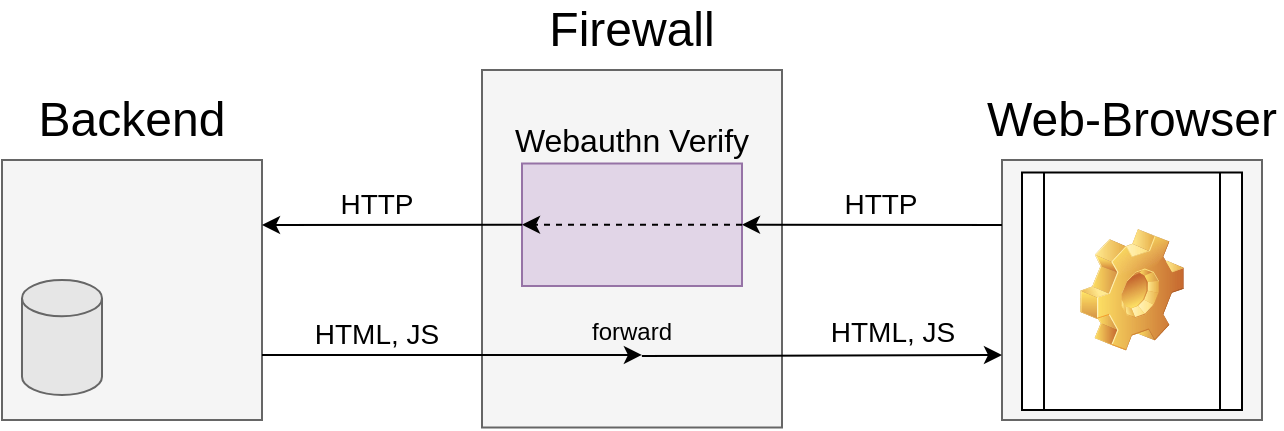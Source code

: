 <mxfile version="14.6.12" type="device"><diagram id="dSwkEufMS6fdJoP9ot1j" name="Page-1"><mxGraphModel dx="1794" dy="373" grid="1" gridSize="10" guides="1" tooltips="1" connect="1" arrows="1" fold="1" page="0" pageScale="1" pageWidth="850" pageHeight="1100" math="0" shadow="0"><root><mxCell id="0"/><mxCell id="1" parent="0"/><mxCell id="IAGDLMVb9hDo5Bd6or7n-8" value="" style="rounded=0;whiteSpace=wrap;html=1;fillColor=#f5f5f5;strokeColor=#666666;fontColor=#333333;" vertex="1" parent="1"><mxGeometry x="-340" y="485" width="130" height="130" as="geometry"/></mxCell><mxCell id="IAGDLMVb9hDo5Bd6or7n-9" value="&lt;font style=&quot;font-size: 24px&quot;&gt;Backend&lt;/font&gt;" style="text;html=1;strokeColor=none;fillColor=none;align=center;verticalAlign=middle;whiteSpace=wrap;rounded=0;" vertex="1" parent="1"><mxGeometry x="-340" y="455" width="130" height="20" as="geometry"/></mxCell><mxCell id="IAGDLMVb9hDo5Bd6or7n-10" value="" style="shape=cylinder3;whiteSpace=wrap;html=1;boundedLbl=1;backgroundOutline=1;size=9.069;strokeColor=#666666;fontColor=#333333;fillColor=#E6E6E6;" vertex="1" parent="1"><mxGeometry x="-330" y="545" width="40" height="57.5" as="geometry"/></mxCell><mxCell id="IAGDLMVb9hDo5Bd6or7n-11" value="" style="rounded=0;whiteSpace=wrap;html=1;fillColor=#f5f5f5;strokeColor=#666666;fontColor=#333333;" vertex="1" parent="1"><mxGeometry x="160" y="485" width="130" height="130" as="geometry"/></mxCell><mxCell id="IAGDLMVb9hDo5Bd6or7n-12" value="&lt;font style=&quot;font-size: 24px&quot;&gt;Web-Browser&lt;/font&gt;" style="text;html=1;strokeColor=none;fillColor=none;align=center;verticalAlign=middle;whiteSpace=wrap;rounded=0;" vertex="1" parent="1"><mxGeometry x="150" y="455" width="150" height="20" as="geometry"/></mxCell><mxCell id="IAGDLMVb9hDo5Bd6or7n-13" value="" style="shape=process;whiteSpace=wrap;html=1;backgroundOutline=1;" vertex="1" parent="1"><mxGeometry x="170" y="491.25" width="110" height="118.75" as="geometry"/></mxCell><mxCell id="IAGDLMVb9hDo5Bd6or7n-14" value="" style="shape=image;html=1;verticalLabelPosition=bottom;verticalAlign=top;imageAspect=1;aspect=fixed;image=img/clipart/Gear_128x128.png" vertex="1" parent="1"><mxGeometry x="199" y="519.5" width="52" height="61" as="geometry"/></mxCell><mxCell id="IAGDLMVb9hDo5Bd6or7n-15" value="" style="rounded=0;whiteSpace=wrap;html=1;fillColor=#f5f5f5;strokeColor=#666666;fontColor=#333333;" vertex="1" parent="1"><mxGeometry x="-100" y="440" width="150" height="178.75" as="geometry"/></mxCell><mxCell id="IAGDLMVb9hDo5Bd6or7n-16" value="&lt;font style=&quot;font-size: 24px&quot;&gt;Firewall&lt;/font&gt;" style="text;html=1;strokeColor=none;fillColor=none;align=center;verticalAlign=middle;whiteSpace=wrap;rounded=0;" vertex="1" parent="1"><mxGeometry x="-100" y="410" width="150" height="20" as="geometry"/></mxCell><mxCell id="IAGDLMVb9hDo5Bd6or7n-17" value="" style="rounded=0;whiteSpace=wrap;html=1;fillColor=#e1d5e7;strokeColor=#9673a6;" vertex="1" parent="1"><mxGeometry x="-80" y="486.75" width="110" height="61.25" as="geometry"/></mxCell><mxCell id="IAGDLMVb9hDo5Bd6or7n-18" value="&lt;font style=&quot;font-size: 16px&quot;&gt;Webauthn &lt;font style=&quot;font-size: 16px&quot;&gt;Verify&lt;/font&gt;&lt;/font&gt;" style="text;html=1;strokeColor=none;fillColor=none;align=center;verticalAlign=middle;whiteSpace=wrap;rounded=0;" vertex="1" parent="1"><mxGeometry x="-100" y="465" width="150" height="20" as="geometry"/></mxCell><mxCell id="IAGDLMVb9hDo5Bd6or7n-19" value="" style="endArrow=classic;html=1;exitX=0;exitY=0.25;exitDx=0;exitDy=0;entryX=1;entryY=0.5;entryDx=0;entryDy=0;" edge="1" parent="1" source="IAGDLMVb9hDo5Bd6or7n-11" target="IAGDLMVb9hDo5Bd6or7n-17"><mxGeometry width="50" height="50" relative="1" as="geometry"><mxPoint x="400" y="520" as="sourcePoint"/><mxPoint x="310" y="517.5" as="targetPoint"/></mxGeometry></mxCell><mxCell id="IAGDLMVb9hDo5Bd6or7n-20" value="&lt;div style=&quot;font-size: 14px&quot;&gt;&lt;font style=&quot;font-size: 14px&quot;&gt;HTTP&lt;/font&gt;&lt;/div&gt;" style="edgeLabel;html=1;align=center;verticalAlign=middle;resizable=0;points=[];" vertex="1" connectable="0" parent="IAGDLMVb9hDo5Bd6or7n-19"><mxGeometry x="-0.116" y="2" relative="1" as="geometry"><mxPoint x="-4" y="-13" as="offset"/></mxGeometry></mxCell><mxCell id="IAGDLMVb9hDo5Bd6or7n-23" value="" style="endArrow=classic;html=1;exitX=1;exitY=0.5;exitDx=0;exitDy=0;entryX=0;entryY=0.5;entryDx=0;entryDy=0;dashed=1;" edge="1" parent="1" source="IAGDLMVb9hDo5Bd6or7n-17" target="IAGDLMVb9hDo5Bd6or7n-17"><mxGeometry width="50" height="50" relative="1" as="geometry"><mxPoint x="40" y="598" as="sourcePoint"/><mxPoint x="90" y="548" as="targetPoint"/></mxGeometry></mxCell><mxCell id="IAGDLMVb9hDo5Bd6or7n-24" value="" style="endArrow=classic;html=1;exitX=0;exitY=0.5;exitDx=0;exitDy=0;entryX=1;entryY=0.25;entryDx=0;entryDy=0;" edge="1" parent="1" source="IAGDLMVb9hDo5Bd6or7n-17" target="IAGDLMVb9hDo5Bd6or7n-8"><mxGeometry width="50" height="50" relative="1" as="geometry"><mxPoint x="-70" y="560" as="sourcePoint"/><mxPoint x="-20" y="510" as="targetPoint"/></mxGeometry></mxCell><mxCell id="IAGDLMVb9hDo5Bd6or7n-25" value="&lt;font style=&quot;font-size: 14px&quot;&gt;HTTP&lt;/font&gt;&lt;font style=&quot;font-size: 14px&quot;&gt;&lt;br&gt;&lt;/font&gt;" style="edgeLabel;html=1;align=center;verticalAlign=middle;resizable=0;points=[];" vertex="1" connectable="0" parent="IAGDLMVb9hDo5Bd6or7n-24"><mxGeometry x="0.564" y="-2" relative="1" as="geometry"><mxPoint x="28" y="-9" as="offset"/></mxGeometry></mxCell><mxCell id="IAGDLMVb9hDo5Bd6or7n-26" value="" style="endArrow=classic;html=1;exitX=1;exitY=0.75;exitDx=0;exitDy=0;entryX=0.533;entryY=0.797;entryDx=0;entryDy=0;entryPerimeter=0;" edge="1" parent="1" source="IAGDLMVb9hDo5Bd6or7n-8" target="IAGDLMVb9hDo5Bd6or7n-15"><mxGeometry width="50" height="50" relative="1" as="geometry"><mxPoint x="-70" y="560" as="sourcePoint"/><mxPoint x="-20" y="510" as="targetPoint"/></mxGeometry></mxCell><mxCell id="IAGDLMVb9hDo5Bd6or7n-27" value="&lt;font style=&quot;font-size: 14px&quot;&gt;HTML, JS&lt;/font&gt;" style="edgeLabel;html=1;align=center;verticalAlign=middle;resizable=0;points=[];" vertex="1" connectable="0" parent="IAGDLMVb9hDo5Bd6or7n-26"><mxGeometry x="-0.403" y="3" relative="1" as="geometry"><mxPoint y="-8" as="offset"/></mxGeometry></mxCell><mxCell id="IAGDLMVb9hDo5Bd6or7n-30" value="forward" style="text;html=1;strokeColor=none;fillColor=none;align=center;verticalAlign=middle;whiteSpace=wrap;rounded=0;" vertex="1" parent="1"><mxGeometry x="-100" y="560.5" width="150" height="20" as="geometry"/></mxCell><mxCell id="IAGDLMVb9hDo5Bd6or7n-31" value="" style="endArrow=classic;html=1;exitX=0.533;exitY=0.8;exitDx=0;exitDy=0;entryX=0;entryY=0.75;entryDx=0;entryDy=0;exitPerimeter=0;" edge="1" parent="1" source="IAGDLMVb9hDo5Bd6or7n-15" target="IAGDLMVb9hDo5Bd6or7n-11"><mxGeometry width="50" height="50" relative="1" as="geometry"><mxPoint x="310" y="582.5" as="sourcePoint"/><mxPoint x="200" y="430" as="targetPoint"/></mxGeometry></mxCell><mxCell id="IAGDLMVb9hDo5Bd6or7n-32" value="&lt;font style=&quot;font-size: 14px&quot;&gt;HTML, JS&lt;br&gt;&lt;/font&gt;" style="edgeLabel;html=1;align=center;verticalAlign=middle;resizable=0;points=[];" vertex="1" connectable="0" parent="IAGDLMVb9hDo5Bd6or7n-31"><mxGeometry x="0.272" y="2" relative="1" as="geometry"><mxPoint x="10" y="-10" as="offset"/></mxGeometry></mxCell></root></mxGraphModel></diagram></mxfile>